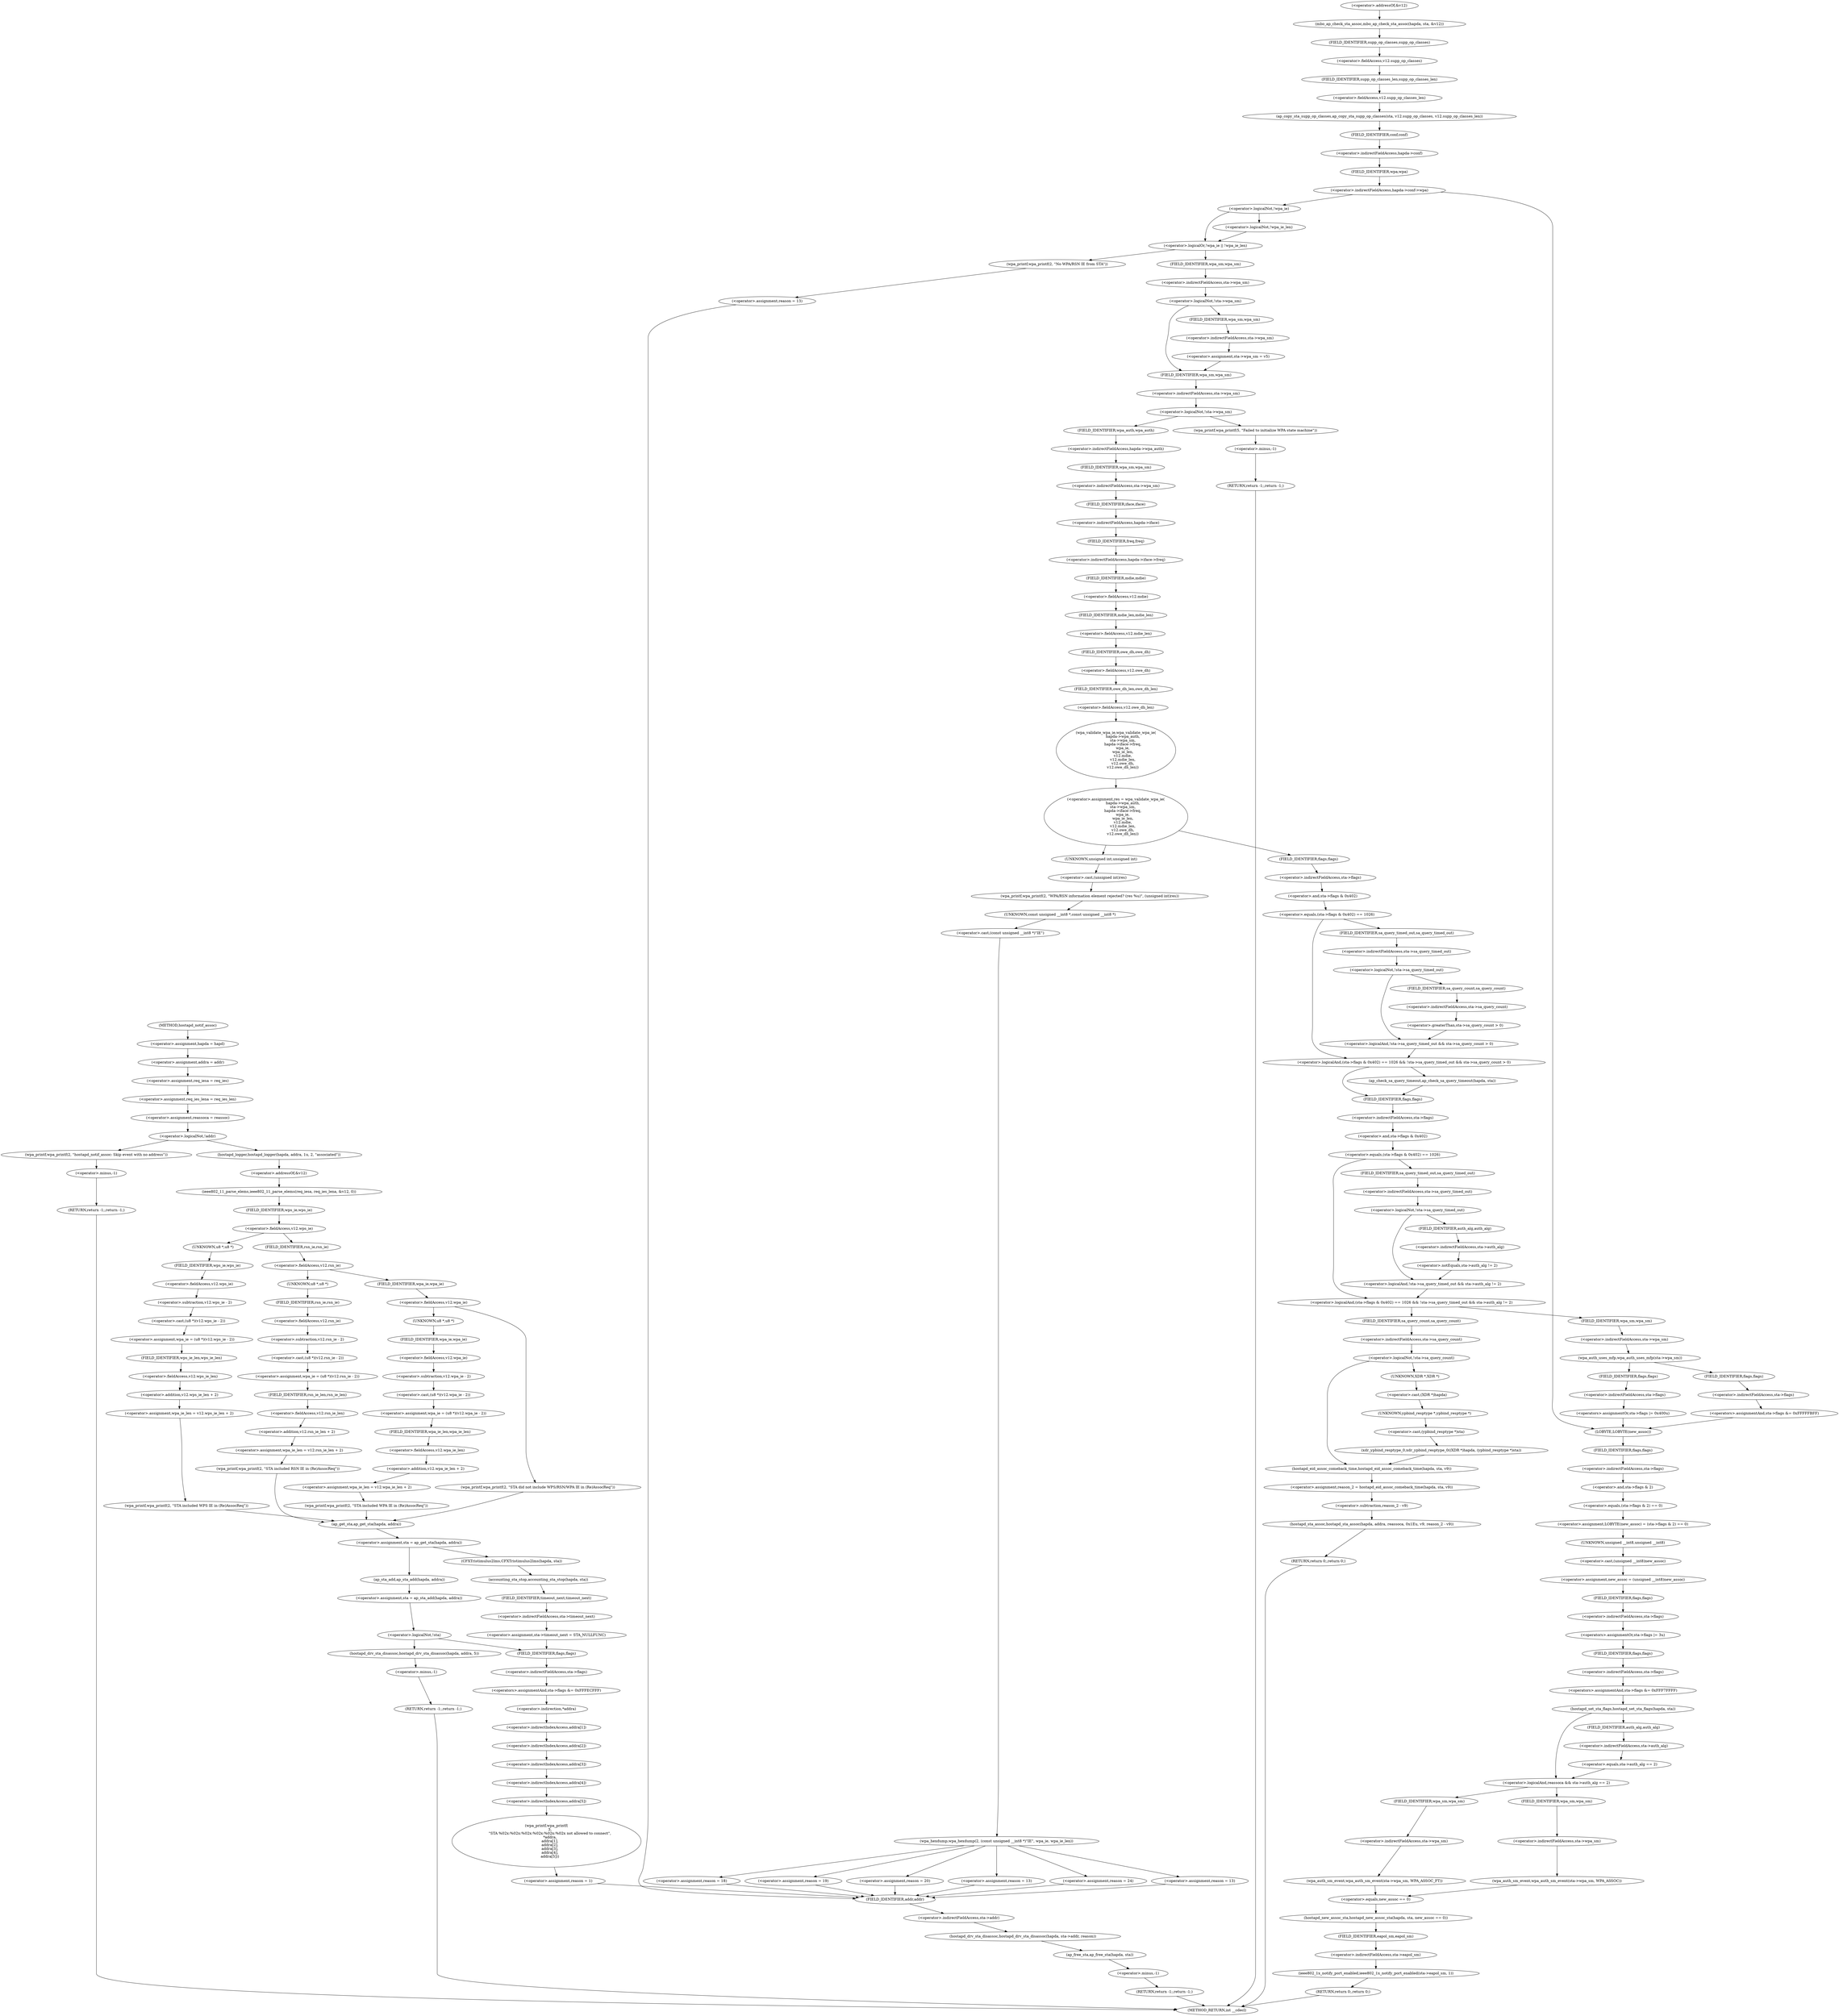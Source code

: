 digraph hostapd_notif_assoc {  
"1000138" [label = "(<operator>.assignment,hapda = hapd)" ]
"1000141" [label = "(<operator>.assignment,addra = addr)" ]
"1000144" [label = "(<operator>.assignment,req_iesa = req_ies)" ]
"1000147" [label = "(<operator>.assignment,req_ies_lena = req_ies_len)" ]
"1000150" [label = "(<operator>.assignment,reassoca = reassoc)" ]
"1000154" [label = "(<operator>.logicalNot,!addr)" ]
"1000157" [label = "(wpa_printf,wpa_printf(2, \"hostapd_notif_assoc: Skip event with no address\"))" ]
"1000160" [label = "(RETURN,return -1;,return -1;)" ]
"1000161" [label = "(<operator>.minus,-1)" ]
"1000163" [label = "(hostapd_logger,hostapd_logger(hapda, addra, 1u, 2, \"associated\"))" ]
"1000169" [label = "(ieee802_11_parse_elems,ieee802_11_parse_elems(req_iesa, req_ies_lena, &v12, 0))" ]
"1000172" [label = "(<operator>.addressOf,&v12)" ]
"1000176" [label = "(<operator>.fieldAccess,v12.wps_ie)" ]
"1000178" [label = "(FIELD_IDENTIFIER,wps_ie,wps_ie)" ]
"1000180" [label = "(<operator>.assignment,wpa_ie = (u8 *)(v12.wps_ie - 2))" ]
"1000182" [label = "(<operator>.cast,(u8 *)(v12.wps_ie - 2))" ]
"1000183" [label = "(UNKNOWN,u8 *,u8 *)" ]
"1000184" [label = "(<operator>.subtraction,v12.wps_ie - 2)" ]
"1000185" [label = "(<operator>.fieldAccess,v12.wps_ie)" ]
"1000187" [label = "(FIELD_IDENTIFIER,wps_ie,wps_ie)" ]
"1000189" [label = "(<operator>.assignment,wpa_ie_len = v12.wps_ie_len + 2)" ]
"1000191" [label = "(<operator>.addition,v12.wps_ie_len + 2)" ]
"1000192" [label = "(<operator>.fieldAccess,v12.wps_ie_len)" ]
"1000194" [label = "(FIELD_IDENTIFIER,wps_ie_len,wps_ie_len)" ]
"1000196" [label = "(wpa_printf,wpa_printf(2, \"STA included WPS IE in (Re)AssocReq\"))" ]
"1000201" [label = "(<operator>.fieldAccess,v12.rsn_ie)" ]
"1000203" [label = "(FIELD_IDENTIFIER,rsn_ie,rsn_ie)" ]
"1000205" [label = "(<operator>.assignment,wpa_ie = (u8 *)(v12.rsn_ie - 2))" ]
"1000207" [label = "(<operator>.cast,(u8 *)(v12.rsn_ie - 2))" ]
"1000208" [label = "(UNKNOWN,u8 *,u8 *)" ]
"1000209" [label = "(<operator>.subtraction,v12.rsn_ie - 2)" ]
"1000210" [label = "(<operator>.fieldAccess,v12.rsn_ie)" ]
"1000212" [label = "(FIELD_IDENTIFIER,rsn_ie,rsn_ie)" ]
"1000214" [label = "(<operator>.assignment,wpa_ie_len = v12.rsn_ie_len + 2)" ]
"1000216" [label = "(<operator>.addition,v12.rsn_ie_len + 2)" ]
"1000217" [label = "(<operator>.fieldAccess,v12.rsn_ie_len)" ]
"1000219" [label = "(FIELD_IDENTIFIER,rsn_ie_len,rsn_ie_len)" ]
"1000221" [label = "(wpa_printf,wpa_printf(2, \"STA included RSN IE in (Re)AssocReq\"))" ]
"1000226" [label = "(<operator>.fieldAccess,v12.wpa_ie)" ]
"1000228" [label = "(FIELD_IDENTIFIER,wpa_ie,wpa_ie)" ]
"1000230" [label = "(<operator>.assignment,wpa_ie = (u8 *)(v12.wpa_ie - 2))" ]
"1000232" [label = "(<operator>.cast,(u8 *)(v12.wpa_ie - 2))" ]
"1000233" [label = "(UNKNOWN,u8 *,u8 *)" ]
"1000234" [label = "(<operator>.subtraction,v12.wpa_ie - 2)" ]
"1000235" [label = "(<operator>.fieldAccess,v12.wpa_ie)" ]
"1000237" [label = "(FIELD_IDENTIFIER,wpa_ie,wpa_ie)" ]
"1000239" [label = "(<operator>.assignment,wpa_ie_len = v12.wpa_ie_len + 2)" ]
"1000241" [label = "(<operator>.addition,v12.wpa_ie_len + 2)" ]
"1000242" [label = "(<operator>.fieldAccess,v12.wpa_ie_len)" ]
"1000244" [label = "(FIELD_IDENTIFIER,wpa_ie_len,wpa_ie_len)" ]
"1000246" [label = "(wpa_printf,wpa_printf(2, \"STA included WPA IE in (Re)AssocReq\"))" ]
"1000253" [label = "(wpa_printf,wpa_printf(2, \"STA did not include WPS/RSN/WPA IE in (Re)AssocReq\"))" ]
"1000256" [label = "(<operator>.assignment,sta = ap_get_sta(hapda, addra))" ]
"1000258" [label = "(ap_get_sta,ap_get_sta(hapda, addra))" ]
"1000264" [label = "(CFXTristimulus2lms,CFXTristimulus2lms(hapda, sta))" ]
"1000267" [label = "(accounting_sta_stop,accounting_sta_stop(hapda, sta))" ]
"1000270" [label = "(<operator>.assignment,sta->timeout_next = STA_NULLFUNC)" ]
"1000271" [label = "(<operator>.indirectFieldAccess,sta->timeout_next)" ]
"1000273" [label = "(FIELD_IDENTIFIER,timeout_next,timeout_next)" ]
"1000277" [label = "(<operator>.assignment,sta = ap_sta_add(hapda, addra))" ]
"1000279" [label = "(ap_sta_add,ap_sta_add(hapda, addra))" ]
"1000283" [label = "(<operator>.logicalNot,!sta)" ]
"1000286" [label = "(hostapd_drv_sta_disassoc,hostapd_drv_sta_disassoc(hapda, addra, 5))" ]
"1000290" [label = "(RETURN,return -1;,return -1;)" ]
"1000291" [label = "(<operator>.minus,-1)" ]
"1000293" [label = "(<operators>.assignmentAnd,sta->flags &= 0xFFFECFFF)" ]
"1000294" [label = "(<operator>.indirectFieldAccess,sta->flags)" ]
"1000296" [label = "(FIELD_IDENTIFIER,flags,flags)" ]
"1000299" [label = "(wpa_printf,wpa_printf(\n      3,\n      \"STA %02x:%02x:%02x:%02x:%02x:%02x not allowed to connect\",\n      *addra,\n      addra[1],\n      addra[2],\n      addra[3],\n      addra[4],\n      addra[5]))" ]
"1000302" [label = "(<operator>.indirection,*addra)" ]
"1000304" [label = "(<operator>.indirectIndexAccess,addra[1])" ]
"1000307" [label = "(<operator>.indirectIndexAccess,addra[2])" ]
"1000310" [label = "(<operator>.indirectIndexAccess,addra[3])" ]
"1000313" [label = "(<operator>.indirectIndexAccess,addra[4])" ]
"1000316" [label = "(<operator>.indirectIndexAccess,addra[5])" ]
"1000319" [label = "(<operator>.assignment,reason = 1)" ]
"1000323" [label = "(hostapd_drv_sta_disassoc,hostapd_drv_sta_disassoc(hapda, sta->addr, reason))" ]
"1000325" [label = "(<operator>.indirectFieldAccess,sta->addr)" ]
"1000327" [label = "(FIELD_IDENTIFIER,addr,addr)" ]
"1000329" [label = "(ap_free_sta,ap_free_sta(hapda, sta))" ]
"1000332" [label = "(RETURN,return -1;,return -1;)" ]
"1000333" [label = "(<operator>.minus,-1)" ]
"1000335" [label = "(mbo_ap_check_sta_assoc,mbo_ap_check_sta_assoc(hapda, sta, &v12))" ]
"1000338" [label = "(<operator>.addressOf,&v12)" ]
"1000340" [label = "(ap_copy_sta_supp_op_classes,ap_copy_sta_supp_op_classes(sta, v12.supp_op_classes, v12.supp_op_classes_len))" ]
"1000342" [label = "(<operator>.fieldAccess,v12.supp_op_classes)" ]
"1000344" [label = "(FIELD_IDENTIFIER,supp_op_classes,supp_op_classes)" ]
"1000345" [label = "(<operator>.fieldAccess,v12.supp_op_classes_len)" ]
"1000347" [label = "(FIELD_IDENTIFIER,supp_op_classes_len,supp_op_classes_len)" ]
"1000349" [label = "(<operator>.indirectFieldAccess,hapda->conf->wpa)" ]
"1000350" [label = "(<operator>.indirectFieldAccess,hapda->conf)" ]
"1000352" [label = "(FIELD_IDENTIFIER,conf,conf)" ]
"1000353" [label = "(FIELD_IDENTIFIER,wpa,wpa)" ]
"1000356" [label = "(<operator>.logicalOr,!wpa_ie || !wpa_ie_len)" ]
"1000357" [label = "(<operator>.logicalNot,!wpa_ie)" ]
"1000359" [label = "(<operator>.logicalNot,!wpa_ie_len)" ]
"1000362" [label = "(wpa_printf,wpa_printf(2, \"No WPA/RSN IE from STA\"))" ]
"1000365" [label = "(<operator>.assignment,reason = 13)" ]
"1000370" [label = "(<operator>.logicalNot,!sta->wpa_sm)" ]
"1000371" [label = "(<operator>.indirectFieldAccess,sta->wpa_sm)" ]
"1000373" [label = "(FIELD_IDENTIFIER,wpa_sm,wpa_sm)" ]
"1000375" [label = "(<operator>.assignment,sta->wpa_sm = v5)" ]
"1000376" [label = "(<operator>.indirectFieldAccess,sta->wpa_sm)" ]
"1000378" [label = "(FIELD_IDENTIFIER,wpa_sm,wpa_sm)" ]
"1000381" [label = "(<operator>.logicalNot,!sta->wpa_sm)" ]
"1000382" [label = "(<operator>.indirectFieldAccess,sta->wpa_sm)" ]
"1000384" [label = "(FIELD_IDENTIFIER,wpa_sm,wpa_sm)" ]
"1000386" [label = "(wpa_printf,wpa_printf(5, \"Failed to initialize WPA state machine\"))" ]
"1000389" [label = "(RETURN,return -1;,return -1;)" ]
"1000390" [label = "(<operator>.minus,-1)" ]
"1000392" [label = "(<operator>.assignment,res = wpa_validate_wpa_ie(\n            hapda->wpa_auth,\n            sta->wpa_sm,\n            hapda->iface->freq,\n            wpa_ie,\n            wpa_ie_len,\n            v12.mdie,\n            v12.mdie_len,\n            v12.owe_dh,\n            v12.owe_dh_len))" ]
"1000394" [label = "(wpa_validate_wpa_ie,wpa_validate_wpa_ie(\n            hapda->wpa_auth,\n            sta->wpa_sm,\n            hapda->iface->freq,\n            wpa_ie,\n            wpa_ie_len,\n            v12.mdie,\n            v12.mdie_len,\n            v12.owe_dh,\n            v12.owe_dh_len))" ]
"1000395" [label = "(<operator>.indirectFieldAccess,hapda->wpa_auth)" ]
"1000397" [label = "(FIELD_IDENTIFIER,wpa_auth,wpa_auth)" ]
"1000398" [label = "(<operator>.indirectFieldAccess,sta->wpa_sm)" ]
"1000400" [label = "(FIELD_IDENTIFIER,wpa_sm,wpa_sm)" ]
"1000401" [label = "(<operator>.indirectFieldAccess,hapda->iface->freq)" ]
"1000402" [label = "(<operator>.indirectFieldAccess,hapda->iface)" ]
"1000404" [label = "(FIELD_IDENTIFIER,iface,iface)" ]
"1000405" [label = "(FIELD_IDENTIFIER,freq,freq)" ]
"1000408" [label = "(<operator>.fieldAccess,v12.mdie)" ]
"1000410" [label = "(FIELD_IDENTIFIER,mdie,mdie)" ]
"1000411" [label = "(<operator>.fieldAccess,v12.mdie_len)" ]
"1000413" [label = "(FIELD_IDENTIFIER,mdie_len,mdie_len)" ]
"1000414" [label = "(<operator>.fieldAccess,v12.owe_dh)" ]
"1000416" [label = "(FIELD_IDENTIFIER,owe_dh,owe_dh)" ]
"1000417" [label = "(<operator>.fieldAccess,v12.owe_dh_len)" ]
"1000419" [label = "(FIELD_IDENTIFIER,owe_dh_len,owe_dh_len)" ]
"1000423" [label = "(wpa_printf,wpa_printf(2, \"WPA/RSN information element rejected? (res %u)\", (unsigned int)res))" ]
"1000426" [label = "(<operator>.cast,(unsigned int)res)" ]
"1000427" [label = "(UNKNOWN,unsigned int,unsigned int)" ]
"1000429" [label = "(wpa_hexdump,wpa_hexdump(2, (const unsigned __int8 *)\"IE\", wpa_ie, wpa_ie_len))" ]
"1000431" [label = "(<operator>.cast,(const unsigned __int8 *)\"IE\")" ]
"1000432" [label = "(UNKNOWN,const unsigned __int8 *,const unsigned __int8 *)" ]
"1000440" [label = "(<operator>.assignment,reason = 18)" ]
"1000445" [label = "(<operator>.assignment,reason = 19)" ]
"1000450" [label = "(<operator>.assignment,reason = 20)" ]
"1000455" [label = "(<operator>.assignment,reason = 13)" ]
"1000460" [label = "(<operator>.assignment,reason = 24)" ]
"1000465" [label = "(<operator>.assignment,reason = 13)" ]
"1000471" [label = "(<operator>.logicalAnd,(sta->flags & 0x402) == 1026 && !sta->sa_query_timed_out && sta->sa_query_count > 0)" ]
"1000472" [label = "(<operator>.equals,(sta->flags & 0x402) == 1026)" ]
"1000473" [label = "(<operator>.and,sta->flags & 0x402)" ]
"1000474" [label = "(<operator>.indirectFieldAccess,sta->flags)" ]
"1000476" [label = "(FIELD_IDENTIFIER,flags,flags)" ]
"1000479" [label = "(<operator>.logicalAnd,!sta->sa_query_timed_out && sta->sa_query_count > 0)" ]
"1000480" [label = "(<operator>.logicalNot,!sta->sa_query_timed_out)" ]
"1000481" [label = "(<operator>.indirectFieldAccess,sta->sa_query_timed_out)" ]
"1000483" [label = "(FIELD_IDENTIFIER,sa_query_timed_out,sa_query_timed_out)" ]
"1000484" [label = "(<operator>.greaterThan,sta->sa_query_count > 0)" ]
"1000485" [label = "(<operator>.indirectFieldAccess,sta->sa_query_count)" ]
"1000487" [label = "(FIELD_IDENTIFIER,sa_query_count,sa_query_count)" ]
"1000489" [label = "(ap_check_sa_query_timeout,ap_check_sa_query_timeout(hapda, sta))" ]
"1000493" [label = "(<operator>.logicalAnd,(sta->flags & 0x402) == 1026 && !sta->sa_query_timed_out && sta->auth_alg != 2)" ]
"1000494" [label = "(<operator>.equals,(sta->flags & 0x402) == 1026)" ]
"1000495" [label = "(<operator>.and,sta->flags & 0x402)" ]
"1000496" [label = "(<operator>.indirectFieldAccess,sta->flags)" ]
"1000498" [label = "(FIELD_IDENTIFIER,flags,flags)" ]
"1000501" [label = "(<operator>.logicalAnd,!sta->sa_query_timed_out && sta->auth_alg != 2)" ]
"1000502" [label = "(<operator>.logicalNot,!sta->sa_query_timed_out)" ]
"1000503" [label = "(<operator>.indirectFieldAccess,sta->sa_query_timed_out)" ]
"1000505" [label = "(FIELD_IDENTIFIER,sa_query_timed_out,sa_query_timed_out)" ]
"1000506" [label = "(<operator>.notEquals,sta->auth_alg != 2)" ]
"1000507" [label = "(<operator>.indirectFieldAccess,sta->auth_alg)" ]
"1000509" [label = "(FIELD_IDENTIFIER,auth_alg,auth_alg)" ]
"1000513" [label = "(<operator>.logicalNot,!sta->sa_query_count)" ]
"1000514" [label = "(<operator>.indirectFieldAccess,sta->sa_query_count)" ]
"1000516" [label = "(FIELD_IDENTIFIER,sa_query_count,sa_query_count)" ]
"1000517" [label = "(xdr_ypbind_resptype_0,xdr_ypbind_resptype_0((XDR *)hapda, (ypbind_resptype *)sta))" ]
"1000518" [label = "(<operator>.cast,(XDR *)hapda)" ]
"1000519" [label = "(UNKNOWN,XDR *,XDR *)" ]
"1000521" [label = "(<operator>.cast,(ypbind_resptype *)sta)" ]
"1000522" [label = "(UNKNOWN,ypbind_resptype *,ypbind_resptype *)" ]
"1000524" [label = "(<operator>.assignment,reason_2 = hostapd_eid_assoc_comeback_time(hapda, sta, v9))" ]
"1000526" [label = "(hostapd_eid_assoc_comeback_time,hostapd_eid_assoc_comeback_time(hapda, sta, v9))" ]
"1000530" [label = "(hostapd_sta_assoc,hostapd_sta_assoc(hapda, addra, reassoca, 0x1Eu, v9, reason_2 - v9))" ]
"1000536" [label = "(<operator>.subtraction,reason_2 - v9)" ]
"1000539" [label = "(RETURN,return 0;,return 0;)" ]
"1000542" [label = "(wpa_auth_uses_mfp,wpa_auth_uses_mfp(sta->wpa_sm))" ]
"1000543" [label = "(<operator>.indirectFieldAccess,sta->wpa_sm)" ]
"1000545" [label = "(FIELD_IDENTIFIER,wpa_sm,wpa_sm)" ]
"1000546" [label = "(<operators>.assignmentOr,sta->flags |= 0x400u)" ]
"1000547" [label = "(<operator>.indirectFieldAccess,sta->flags)" ]
"1000549" [label = "(FIELD_IDENTIFIER,flags,flags)" ]
"1000552" [label = "(<operators>.assignmentAnd,sta->flags &= 0xFFFFFBFF)" ]
"1000553" [label = "(<operator>.indirectFieldAccess,sta->flags)" ]
"1000555" [label = "(FIELD_IDENTIFIER,flags,flags)" ]
"1000557" [label = "(<operator>.assignment,LOBYTE(new_assoc) = (sta->flags & 2) == 0)" ]
"1000558" [label = "(LOBYTE,LOBYTE(new_assoc))" ]
"1000560" [label = "(<operator>.equals,(sta->flags & 2) == 0)" ]
"1000561" [label = "(<operator>.and,sta->flags & 2)" ]
"1000562" [label = "(<operator>.indirectFieldAccess,sta->flags)" ]
"1000564" [label = "(FIELD_IDENTIFIER,flags,flags)" ]
"1000567" [label = "(<operator>.assignment,new_assoc = (unsigned __int8)new_assoc)" ]
"1000569" [label = "(<operator>.cast,(unsigned __int8)new_assoc)" ]
"1000570" [label = "(UNKNOWN,unsigned __int8,unsigned __int8)" ]
"1000572" [label = "(<operators>.assignmentOr,sta->flags |= 3u)" ]
"1000573" [label = "(<operator>.indirectFieldAccess,sta->flags)" ]
"1000575" [label = "(FIELD_IDENTIFIER,flags,flags)" ]
"1000577" [label = "(<operators>.assignmentAnd,sta->flags &= 0xFFF7FFFF)" ]
"1000578" [label = "(<operator>.indirectFieldAccess,sta->flags)" ]
"1000580" [label = "(FIELD_IDENTIFIER,flags,flags)" ]
"1000582" [label = "(hostapd_set_sta_flags,hostapd_set_sta_flags(hapda, sta))" ]
"1000586" [label = "(<operator>.logicalAnd,reassoca && sta->auth_alg == 2)" ]
"1000588" [label = "(<operator>.equals,sta->auth_alg == 2)" ]
"1000589" [label = "(<operator>.indirectFieldAccess,sta->auth_alg)" ]
"1000591" [label = "(FIELD_IDENTIFIER,auth_alg,auth_alg)" ]
"1000593" [label = "(wpa_auth_sm_event,wpa_auth_sm_event(sta->wpa_sm, WPA_ASSOC_FT))" ]
"1000594" [label = "(<operator>.indirectFieldAccess,sta->wpa_sm)" ]
"1000596" [label = "(FIELD_IDENTIFIER,wpa_sm,wpa_sm)" ]
"1000599" [label = "(wpa_auth_sm_event,wpa_auth_sm_event(sta->wpa_sm, WPA_ASSOC))" ]
"1000600" [label = "(<operator>.indirectFieldAccess,sta->wpa_sm)" ]
"1000602" [label = "(FIELD_IDENTIFIER,wpa_sm,wpa_sm)" ]
"1000604" [label = "(hostapd_new_assoc_sta,hostapd_new_assoc_sta(hapda, sta, new_assoc == 0))" ]
"1000607" [label = "(<operator>.equals,new_assoc == 0)" ]
"1000610" [label = "(ieee802_1x_notify_port_enabled,ieee802_1x_notify_port_enabled(sta->eapol_sm, 1))" ]
"1000611" [label = "(<operator>.indirectFieldAccess,sta->eapol_sm)" ]
"1000613" [label = "(FIELD_IDENTIFIER,eapol_sm,eapol_sm)" ]
"1000615" [label = "(RETURN,return 0;,return 0;)" ]
"1000116" [label = "(METHOD,hostapd_notif_assoc)" ]
"1000617" [label = "(METHOD_RETURN,int __cdecl)" ]
  "1000138" -> "1000141" 
  "1000141" -> "1000144" 
  "1000144" -> "1000147" 
  "1000147" -> "1000150" 
  "1000150" -> "1000154" 
  "1000154" -> "1000157" 
  "1000154" -> "1000163" 
  "1000157" -> "1000161" 
  "1000160" -> "1000617" 
  "1000161" -> "1000160" 
  "1000163" -> "1000172" 
  "1000169" -> "1000178" 
  "1000172" -> "1000169" 
  "1000176" -> "1000183" 
  "1000176" -> "1000203" 
  "1000178" -> "1000176" 
  "1000180" -> "1000194" 
  "1000182" -> "1000180" 
  "1000183" -> "1000187" 
  "1000184" -> "1000182" 
  "1000185" -> "1000184" 
  "1000187" -> "1000185" 
  "1000189" -> "1000196" 
  "1000191" -> "1000189" 
  "1000192" -> "1000191" 
  "1000194" -> "1000192" 
  "1000196" -> "1000258" 
  "1000201" -> "1000208" 
  "1000201" -> "1000228" 
  "1000203" -> "1000201" 
  "1000205" -> "1000219" 
  "1000207" -> "1000205" 
  "1000208" -> "1000212" 
  "1000209" -> "1000207" 
  "1000210" -> "1000209" 
  "1000212" -> "1000210" 
  "1000214" -> "1000221" 
  "1000216" -> "1000214" 
  "1000217" -> "1000216" 
  "1000219" -> "1000217" 
  "1000221" -> "1000258" 
  "1000226" -> "1000233" 
  "1000226" -> "1000253" 
  "1000228" -> "1000226" 
  "1000230" -> "1000244" 
  "1000232" -> "1000230" 
  "1000233" -> "1000237" 
  "1000234" -> "1000232" 
  "1000235" -> "1000234" 
  "1000237" -> "1000235" 
  "1000239" -> "1000246" 
  "1000241" -> "1000239" 
  "1000242" -> "1000241" 
  "1000244" -> "1000242" 
  "1000246" -> "1000258" 
  "1000253" -> "1000258" 
  "1000256" -> "1000264" 
  "1000256" -> "1000279" 
  "1000258" -> "1000256" 
  "1000264" -> "1000267" 
  "1000267" -> "1000273" 
  "1000270" -> "1000296" 
  "1000271" -> "1000270" 
  "1000273" -> "1000271" 
  "1000277" -> "1000283" 
  "1000279" -> "1000277" 
  "1000283" -> "1000286" 
  "1000283" -> "1000296" 
  "1000286" -> "1000291" 
  "1000290" -> "1000617" 
  "1000291" -> "1000290" 
  "1000293" -> "1000302" 
  "1000294" -> "1000293" 
  "1000296" -> "1000294" 
  "1000299" -> "1000319" 
  "1000302" -> "1000304" 
  "1000304" -> "1000307" 
  "1000307" -> "1000310" 
  "1000310" -> "1000313" 
  "1000313" -> "1000316" 
  "1000316" -> "1000299" 
  "1000319" -> "1000327" 
  "1000323" -> "1000329" 
  "1000325" -> "1000323" 
  "1000327" -> "1000325" 
  "1000329" -> "1000333" 
  "1000332" -> "1000617" 
  "1000333" -> "1000332" 
  "1000335" -> "1000344" 
  "1000338" -> "1000335" 
  "1000340" -> "1000352" 
  "1000342" -> "1000347" 
  "1000344" -> "1000342" 
  "1000345" -> "1000340" 
  "1000347" -> "1000345" 
  "1000349" -> "1000357" 
  "1000349" -> "1000558" 
  "1000350" -> "1000353" 
  "1000352" -> "1000350" 
  "1000353" -> "1000349" 
  "1000356" -> "1000362" 
  "1000356" -> "1000373" 
  "1000357" -> "1000356" 
  "1000357" -> "1000359" 
  "1000359" -> "1000356" 
  "1000362" -> "1000365" 
  "1000365" -> "1000327" 
  "1000370" -> "1000378" 
  "1000370" -> "1000384" 
  "1000371" -> "1000370" 
  "1000373" -> "1000371" 
  "1000375" -> "1000384" 
  "1000376" -> "1000375" 
  "1000378" -> "1000376" 
  "1000381" -> "1000386" 
  "1000381" -> "1000397" 
  "1000382" -> "1000381" 
  "1000384" -> "1000382" 
  "1000386" -> "1000390" 
  "1000389" -> "1000617" 
  "1000390" -> "1000389" 
  "1000392" -> "1000427" 
  "1000392" -> "1000476" 
  "1000394" -> "1000392" 
  "1000395" -> "1000400" 
  "1000397" -> "1000395" 
  "1000398" -> "1000404" 
  "1000400" -> "1000398" 
  "1000401" -> "1000410" 
  "1000402" -> "1000405" 
  "1000404" -> "1000402" 
  "1000405" -> "1000401" 
  "1000408" -> "1000413" 
  "1000410" -> "1000408" 
  "1000411" -> "1000416" 
  "1000413" -> "1000411" 
  "1000414" -> "1000419" 
  "1000416" -> "1000414" 
  "1000417" -> "1000394" 
  "1000419" -> "1000417" 
  "1000423" -> "1000432" 
  "1000426" -> "1000423" 
  "1000427" -> "1000426" 
  "1000429" -> "1000440" 
  "1000429" -> "1000445" 
  "1000429" -> "1000450" 
  "1000429" -> "1000455" 
  "1000429" -> "1000460" 
  "1000429" -> "1000465" 
  "1000431" -> "1000429" 
  "1000432" -> "1000431" 
  "1000440" -> "1000327" 
  "1000445" -> "1000327" 
  "1000450" -> "1000327" 
  "1000455" -> "1000327" 
  "1000460" -> "1000327" 
  "1000465" -> "1000327" 
  "1000471" -> "1000489" 
  "1000471" -> "1000498" 
  "1000472" -> "1000471" 
  "1000472" -> "1000483" 
  "1000473" -> "1000472" 
  "1000474" -> "1000473" 
  "1000476" -> "1000474" 
  "1000479" -> "1000471" 
  "1000480" -> "1000479" 
  "1000480" -> "1000487" 
  "1000481" -> "1000480" 
  "1000483" -> "1000481" 
  "1000484" -> "1000479" 
  "1000485" -> "1000484" 
  "1000487" -> "1000485" 
  "1000489" -> "1000498" 
  "1000493" -> "1000516" 
  "1000493" -> "1000545" 
  "1000494" -> "1000493" 
  "1000494" -> "1000505" 
  "1000495" -> "1000494" 
  "1000496" -> "1000495" 
  "1000498" -> "1000496" 
  "1000501" -> "1000493" 
  "1000502" -> "1000501" 
  "1000502" -> "1000509" 
  "1000503" -> "1000502" 
  "1000505" -> "1000503" 
  "1000506" -> "1000501" 
  "1000507" -> "1000506" 
  "1000509" -> "1000507" 
  "1000513" -> "1000519" 
  "1000513" -> "1000526" 
  "1000514" -> "1000513" 
  "1000516" -> "1000514" 
  "1000517" -> "1000526" 
  "1000518" -> "1000522" 
  "1000519" -> "1000518" 
  "1000521" -> "1000517" 
  "1000522" -> "1000521" 
  "1000524" -> "1000536" 
  "1000526" -> "1000524" 
  "1000530" -> "1000539" 
  "1000536" -> "1000530" 
  "1000539" -> "1000617" 
  "1000542" -> "1000549" 
  "1000542" -> "1000555" 
  "1000543" -> "1000542" 
  "1000545" -> "1000543" 
  "1000546" -> "1000558" 
  "1000547" -> "1000546" 
  "1000549" -> "1000547" 
  "1000552" -> "1000558" 
  "1000553" -> "1000552" 
  "1000555" -> "1000553" 
  "1000557" -> "1000570" 
  "1000558" -> "1000564" 
  "1000560" -> "1000557" 
  "1000561" -> "1000560" 
  "1000562" -> "1000561" 
  "1000564" -> "1000562" 
  "1000567" -> "1000575" 
  "1000569" -> "1000567" 
  "1000570" -> "1000569" 
  "1000572" -> "1000580" 
  "1000573" -> "1000572" 
  "1000575" -> "1000573" 
  "1000577" -> "1000582" 
  "1000578" -> "1000577" 
  "1000580" -> "1000578" 
  "1000582" -> "1000586" 
  "1000582" -> "1000591" 
  "1000586" -> "1000596" 
  "1000586" -> "1000602" 
  "1000588" -> "1000586" 
  "1000589" -> "1000588" 
  "1000591" -> "1000589" 
  "1000593" -> "1000607" 
  "1000594" -> "1000593" 
  "1000596" -> "1000594" 
  "1000599" -> "1000607" 
  "1000600" -> "1000599" 
  "1000602" -> "1000600" 
  "1000604" -> "1000613" 
  "1000607" -> "1000604" 
  "1000610" -> "1000615" 
  "1000611" -> "1000610" 
  "1000613" -> "1000611" 
  "1000615" -> "1000617" 
  "1000116" -> "1000138" 
}
